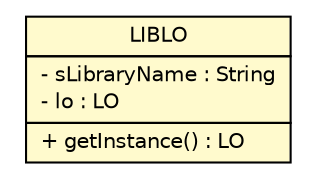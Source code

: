 #!/usr/local/bin/dot
#
# Class diagram 
# Generated by UMLGraph version R5_6_6-10-gc1d994 (http://www.umlgraph.org/)
#

digraph G {
	edge [fontname="Helvetica",fontsize=10,labelfontname="Helvetica",labelfontsize=10];
	node [fontname="Helvetica",fontsize=10,shape=plaintext];
	nodesep=0.25;
	ranksep=0.5;
	// ch.lowres.jlo.LIBLO
	c73 [label=<<table title="ch.lowres.jlo.LIBLO" border="0" cellborder="1" cellspacing="0" cellpadding="2" port="p" bgcolor="lemonChiffon" href="./LIBLO.html">
		<tr><td><table border="0" cellspacing="0" cellpadding="1">
<tr><td align="center" balign="center"> LIBLO </td></tr>
		</table></td></tr>
		<tr><td><table border="0" cellspacing="0" cellpadding="1">
<tr><td align="left" balign="left"> - sLibraryName : String </td></tr>
<tr><td align="left" balign="left"> - lo : LO </td></tr>
		</table></td></tr>
		<tr><td><table border="0" cellspacing="0" cellpadding="1">
<tr><td align="left" balign="left"> + getInstance() : LO </td></tr>
		</table></td></tr>
		</table>>, URL="./LIBLO.html", fontname="Helvetica", fontcolor="black", fontsize=10.0];
}

